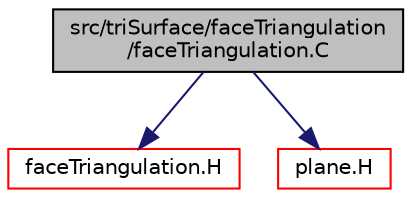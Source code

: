 digraph "src/triSurface/faceTriangulation/faceTriangulation.C"
{
  bgcolor="transparent";
  edge [fontname="Helvetica",fontsize="10",labelfontname="Helvetica",labelfontsize="10"];
  node [fontname="Helvetica",fontsize="10",shape=record];
  Node1 [label="src/triSurface/faceTriangulation\l/faceTriangulation.C",height=0.2,width=0.4,color="black", fillcolor="grey75", style="filled", fontcolor="black"];
  Node1 -> Node2 [color="midnightblue",fontsize="10",style="solid",fontname="Helvetica"];
  Node2 [label="faceTriangulation.H",height=0.2,width=0.4,color="red",URL="$a10609.html"];
  Node1 -> Node3 [color="midnightblue",fontsize="10",style="solid",fontname="Helvetica"];
  Node3 [label="plane.H",height=0.2,width=0.4,color="red",URL="$a09093.html"];
}

